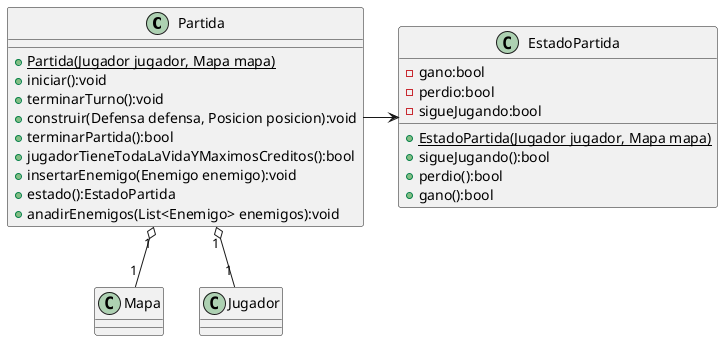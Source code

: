 @startuml

class Partida {
    {static}+Partida(Jugador jugador, Mapa mapa)
    +iniciar():void
    +terminarTurno():void
    +construir(Defensa defensa, Posicion posicion):void
    +terminarPartida():bool
    +jugadorTieneTodaLaVidaYMaximosCreditos():bool
    +insertarEnemigo(Enemigo enemigo):void
    +estado():EstadoPartida
    +anadirEnemigos(List<Enemigo> enemigos):void
}

class EstadoPartida {
    -gano:bool
    -perdio:bool
    -sigueJugando:bool
    {static}+EstadoPartida(Jugador jugador, Mapa mapa)
    +sigueJugando():bool
    +perdio():bool
    +gano():bool
}


Partida -> EstadoPartida
Partida "1" o-- "1" Mapa
Partida "1" o-- "1" Jugador


@enduml